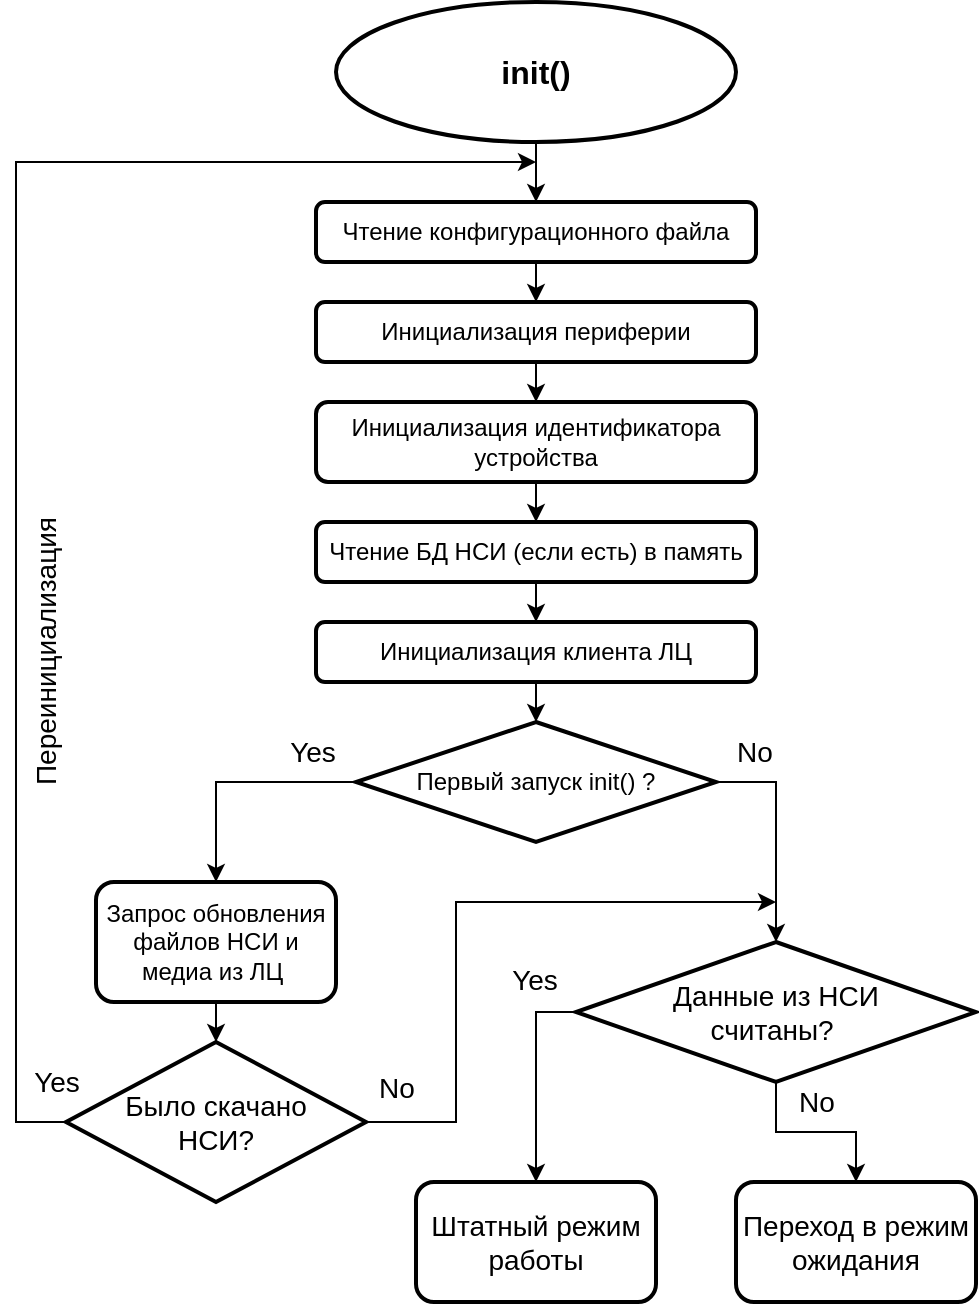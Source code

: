 <mxfile version="19.0.3" type="device"><diagram id="bNCRe6pF0feKiNtROqkU" name="Страница 1"><mxGraphModel dx="920" dy="952" grid="1" gridSize="10" guides="1" tooltips="1" connect="1" arrows="1" fold="1" page="1" pageScale="1" pageWidth="827" pageHeight="1169" math="0" shadow="0"><root><mxCell id="0"/><mxCell id="1" parent="0"/><mxCell id="nfCcnAx-fTc98or2LK05-3" value="" style="edgeStyle=orthogonalEdgeStyle;rounded=0;orthogonalLoop=1;jettySize=auto;html=1;" edge="1" parent="1" source="nfCcnAx-fTc98or2LK05-1" target="nfCcnAx-fTc98or2LK05-2"><mxGeometry relative="1" as="geometry"/></mxCell><mxCell id="nfCcnAx-fTc98or2LK05-1" value="&lt;b&gt;&lt;font style=&quot;font-size: 16px;&quot;&gt;init()&lt;/font&gt;&lt;/b&gt;" style="strokeWidth=2;html=1;shape=mxgraph.flowchart.start_2;whiteSpace=wrap;" vertex="1" parent="1"><mxGeometry x="230" y="130" width="200" height="70" as="geometry"/></mxCell><mxCell id="nfCcnAx-fTc98or2LK05-5" value="" style="edgeStyle=orthogonalEdgeStyle;rounded=0;orthogonalLoop=1;jettySize=auto;html=1;" edge="1" parent="1" source="nfCcnAx-fTc98or2LK05-2" target="nfCcnAx-fTc98or2LK05-4"><mxGeometry relative="1" as="geometry"/></mxCell><mxCell id="nfCcnAx-fTc98or2LK05-2" value="Чтение конфигурационного файла" style="rounded=1;whiteSpace=wrap;html=1;strokeWidth=2;" vertex="1" parent="1"><mxGeometry x="220" y="230" width="220" height="30" as="geometry"/></mxCell><mxCell id="nfCcnAx-fTc98or2LK05-7" value="" style="edgeStyle=orthogonalEdgeStyle;rounded=0;orthogonalLoop=1;jettySize=auto;html=1;" edge="1" parent="1" source="nfCcnAx-fTc98or2LK05-4" target="nfCcnAx-fTc98or2LK05-6"><mxGeometry relative="1" as="geometry"/></mxCell><mxCell id="nfCcnAx-fTc98or2LK05-4" value="Инициализация периферии" style="rounded=1;whiteSpace=wrap;html=1;strokeWidth=2;" vertex="1" parent="1"><mxGeometry x="220" y="280" width="220" height="30" as="geometry"/></mxCell><mxCell id="nfCcnAx-fTc98or2LK05-9" value="" style="edgeStyle=orthogonalEdgeStyle;rounded=0;orthogonalLoop=1;jettySize=auto;html=1;" edge="1" parent="1" source="nfCcnAx-fTc98or2LK05-6" target="nfCcnAx-fTc98or2LK05-8"><mxGeometry relative="1" as="geometry"/></mxCell><mxCell id="nfCcnAx-fTc98or2LK05-6" value="Инициализация идентификатора устройства" style="rounded=1;whiteSpace=wrap;html=1;strokeWidth=2;" vertex="1" parent="1"><mxGeometry x="220" y="330" width="220" height="40" as="geometry"/></mxCell><mxCell id="nfCcnAx-fTc98or2LK05-11" value="" style="edgeStyle=orthogonalEdgeStyle;rounded=0;orthogonalLoop=1;jettySize=auto;html=1;" edge="1" parent="1" source="nfCcnAx-fTc98or2LK05-8" target="nfCcnAx-fTc98or2LK05-10"><mxGeometry relative="1" as="geometry"/></mxCell><mxCell id="nfCcnAx-fTc98or2LK05-8" value="Чтение БД НСИ (если есть) в память" style="rounded=1;whiteSpace=wrap;html=1;strokeWidth=2;" vertex="1" parent="1"><mxGeometry x="220" y="390" width="220" height="30" as="geometry"/></mxCell><mxCell id="nfCcnAx-fTc98or2LK05-13" value="" style="edgeStyle=orthogonalEdgeStyle;rounded=0;orthogonalLoop=1;jettySize=auto;html=1;" edge="1" parent="1" source="nfCcnAx-fTc98or2LK05-10" target="nfCcnAx-fTc98or2LK05-12"><mxGeometry relative="1" as="geometry"/></mxCell><mxCell id="nfCcnAx-fTc98or2LK05-10" value="Инициализация клиента ЛЦ" style="rounded=1;whiteSpace=wrap;html=1;strokeWidth=2;" vertex="1" parent="1"><mxGeometry x="220" y="440" width="220" height="30" as="geometry"/></mxCell><mxCell id="nfCcnAx-fTc98or2LK05-15" value="" style="edgeStyle=orthogonalEdgeStyle;rounded=0;orthogonalLoop=1;jettySize=auto;html=1;fontSize=16;" edge="1" parent="1" source="nfCcnAx-fTc98or2LK05-12" target="nfCcnAx-fTc98or2LK05-14"><mxGeometry relative="1" as="geometry"/></mxCell><mxCell id="nfCcnAx-fTc98or2LK05-19" value="Yes" style="edgeLabel;html=1;align=center;verticalAlign=middle;resizable=0;points=[];fontSize=14;" vertex="1" connectable="0" parent="nfCcnAx-fTc98or2LK05-15"><mxGeometry x="-0.635" y="-4" relative="1" as="geometry"><mxPoint y="-11" as="offset"/></mxGeometry></mxCell><mxCell id="nfCcnAx-fTc98or2LK05-17" value="" style="edgeStyle=orthogonalEdgeStyle;rounded=0;orthogonalLoop=1;jettySize=auto;html=1;fontSize=16;entryX=0.5;entryY=0;entryDx=0;entryDy=0;entryPerimeter=0;" edge="1" parent="1" source="nfCcnAx-fTc98or2LK05-12" target="nfCcnAx-fTc98or2LK05-29"><mxGeometry relative="1" as="geometry"><mxPoint x="510" y="570" as="targetPoint"/><Array as="points"><mxPoint x="450" y="520"/></Array></mxGeometry></mxCell><mxCell id="nfCcnAx-fTc98or2LK05-18" value="No" style="edgeLabel;html=1;align=center;verticalAlign=middle;resizable=0;points=[];fontSize=14;" vertex="1" connectable="0" parent="nfCcnAx-fTc98or2LK05-17"><mxGeometry x="-0.496" y="-1" relative="1" as="geometry"><mxPoint x="-9" y="-16" as="offset"/></mxGeometry></mxCell><mxCell id="nfCcnAx-fTc98or2LK05-12" value="Первый запуск init() ?" style="strokeWidth=2;html=1;shape=mxgraph.flowchart.decision;whiteSpace=wrap;" vertex="1" parent="1"><mxGeometry x="240" y="490" width="180" height="60" as="geometry"/></mxCell><mxCell id="nfCcnAx-fTc98or2LK05-22" value="" style="edgeStyle=orthogonalEdgeStyle;rounded=0;orthogonalLoop=1;jettySize=auto;html=1;fontSize=14;" edge="1" parent="1" source="nfCcnAx-fTc98or2LK05-14" target="nfCcnAx-fTc98or2LK05-21"><mxGeometry relative="1" as="geometry"/></mxCell><mxCell id="nfCcnAx-fTc98or2LK05-14" value="Запрос обновления файлов НСИ и медиа из ЛЦ&amp;nbsp;" style="rounded=1;whiteSpace=wrap;html=1;strokeWidth=2;" vertex="1" parent="1"><mxGeometry x="110" y="570" width="120" height="60" as="geometry"/></mxCell><mxCell id="nfCcnAx-fTc98or2LK05-23" style="edgeStyle=orthogonalEdgeStyle;rounded=0;orthogonalLoop=1;jettySize=auto;html=1;exitX=0;exitY=0.5;exitDx=0;exitDy=0;exitPerimeter=0;fontSize=14;" edge="1" parent="1" source="nfCcnAx-fTc98or2LK05-21"><mxGeometry relative="1" as="geometry"><mxPoint x="330" y="210" as="targetPoint"/><Array as="points"><mxPoint x="70" y="690"/><mxPoint x="70" y="210"/></Array></mxGeometry></mxCell><mxCell id="nfCcnAx-fTc98or2LK05-24" value="Yes" style="edgeLabel;html=1;align=center;verticalAlign=middle;resizable=0;points=[];fontSize=14;" vertex="1" connectable="0" parent="nfCcnAx-fTc98or2LK05-23"><mxGeometry x="-0.859" y="-1" relative="1" as="geometry"><mxPoint x="19" y="9" as="offset"/></mxGeometry></mxCell><mxCell id="nfCcnAx-fTc98or2LK05-27" value="" style="edgeStyle=orthogonalEdgeStyle;rounded=0;orthogonalLoop=1;jettySize=auto;html=1;fontSize=14;" edge="1" parent="1" source="nfCcnAx-fTc98or2LK05-21"><mxGeometry relative="1" as="geometry"><mxPoint x="450" y="580" as="targetPoint"/><Array as="points"><mxPoint x="290" y="690"/><mxPoint x="290" y="580"/></Array></mxGeometry></mxCell><mxCell id="nfCcnAx-fTc98or2LK05-28" value="No" style="edgeLabel;html=1;align=center;verticalAlign=middle;resizable=0;points=[];fontSize=14;" vertex="1" connectable="0" parent="nfCcnAx-fTc98or2LK05-27"><mxGeometry x="-0.69" y="-1" relative="1" as="geometry"><mxPoint x="-31" y="-13" as="offset"/></mxGeometry></mxCell><mxCell id="nfCcnAx-fTc98or2LK05-21" value="Было скачано&lt;br&gt;НСИ?" style="strokeWidth=2;html=1;shape=mxgraph.flowchart.decision;whiteSpace=wrap;fontSize=14;" vertex="1" parent="1"><mxGeometry x="95" y="650" width="150" height="80" as="geometry"/></mxCell><mxCell id="nfCcnAx-fTc98or2LK05-25" value="Переинициализация" style="text;html=1;align=center;verticalAlign=middle;resizable=0;points=[];autosize=1;strokeColor=none;fillColor=none;fontSize=14;rotation=-90;" vertex="1" parent="1"><mxGeometry x="10" y="445" width="150" height="20" as="geometry"/></mxCell><mxCell id="nfCcnAx-fTc98or2LK05-26" value="Штатный режим работы" style="rounded=1;whiteSpace=wrap;html=1;fontSize=14;strokeWidth=2;" vertex="1" parent="1"><mxGeometry x="270" y="720" width="120" height="60" as="geometry"/></mxCell><mxCell id="nfCcnAx-fTc98or2LK05-31" style="edgeStyle=orthogonalEdgeStyle;rounded=0;orthogonalLoop=1;jettySize=auto;html=1;fontSize=14;exitX=0;exitY=0.5;exitDx=0;exitDy=0;exitPerimeter=0;entryX=0.5;entryY=0;entryDx=0;entryDy=0;" edge="1" parent="1" source="nfCcnAx-fTc98or2LK05-29" target="nfCcnAx-fTc98or2LK05-26"><mxGeometry relative="1" as="geometry"><mxPoint x="370" y="680" as="targetPoint"/><Array as="points"><mxPoint x="330" y="635"/><mxPoint x="330" y="720"/></Array></mxGeometry></mxCell><mxCell id="nfCcnAx-fTc98or2LK05-32" value="Yes" style="edgeLabel;html=1;align=center;verticalAlign=middle;resizable=0;points=[];fontSize=14;" vertex="1" connectable="0" parent="nfCcnAx-fTc98or2LK05-31"><mxGeometry x="-0.745" y="3" relative="1" as="geometry"><mxPoint x="-8" y="-19" as="offset"/></mxGeometry></mxCell><mxCell id="nfCcnAx-fTc98or2LK05-34" value="" style="edgeStyle=orthogonalEdgeStyle;rounded=0;orthogonalLoop=1;jettySize=auto;html=1;fontSize=14;" edge="1" parent="1" source="nfCcnAx-fTc98or2LK05-29" target="nfCcnAx-fTc98or2LK05-33"><mxGeometry relative="1" as="geometry"/></mxCell><mxCell id="nfCcnAx-fTc98or2LK05-35" value="No" style="edgeLabel;html=1;align=center;verticalAlign=middle;resizable=0;points=[];fontSize=14;" vertex="1" connectable="0" parent="nfCcnAx-fTc98or2LK05-34"><mxGeometry x="-0.378" relative="1" as="geometry"><mxPoint x="17" y="-15" as="offset"/></mxGeometry></mxCell><mxCell id="nfCcnAx-fTc98or2LK05-29" value="Данные из НСИ&lt;br&gt;считаны?&amp;nbsp;" style="strokeWidth=2;html=1;shape=mxgraph.flowchart.decision;whiteSpace=wrap;fontSize=14;" vertex="1" parent="1"><mxGeometry x="350" y="600" width="200" height="70" as="geometry"/></mxCell><mxCell id="nfCcnAx-fTc98or2LK05-33" value="Переход в режим ожидания" style="rounded=1;whiteSpace=wrap;html=1;fontSize=14;strokeWidth=2;" vertex="1" parent="1"><mxGeometry x="430" y="720" width="120" height="60" as="geometry"/></mxCell></root></mxGraphModel></diagram></mxfile>